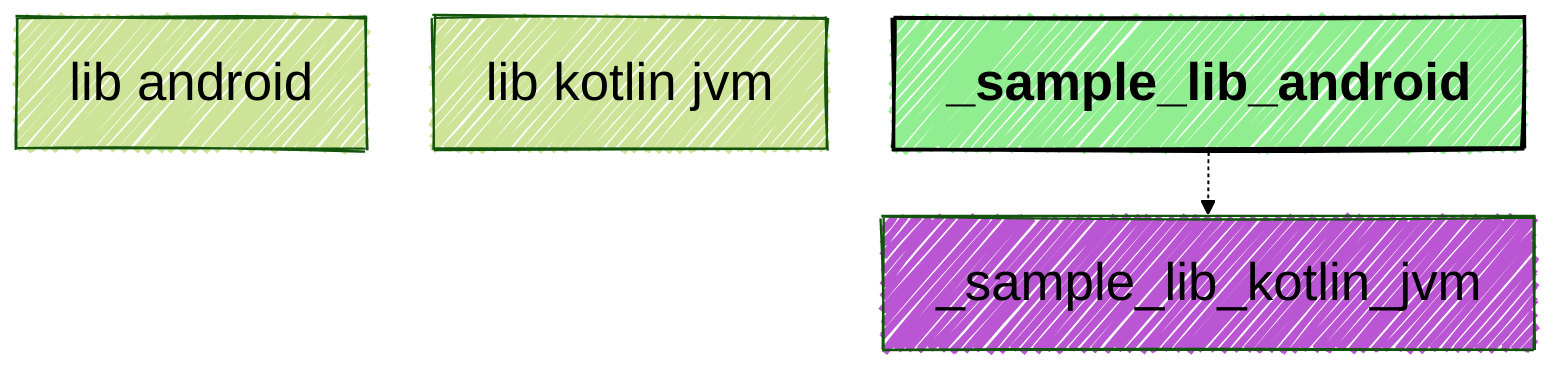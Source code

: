 ---
config:
  layout: elk
  look: handDrawn
  theme: forest
  elk:
    mergeEdges: true
    forceNodeModelOrder: true
    nodePlacementStrategy: LINEAR_SEGMENTS
    cycleBreakingStrategy: INTERACTIVE
    considerModelOrder: PREFER_EDGES
  themeVariables:
    background: #FFF
    fontFamily: arial
    lineColor: #55FF55
    primaryBorderColor: #FF5555
    primaryColor: #ABC123
    darkMode: true
    fontSize: 30px
    defaultLinkColor: #5555FF
---
graph TD
  lib_android["lib android"]
  lib_kotlin_jvm["lib kotlin jvm"]
  style _sample_lib_android fill:lightgreen,color:black,font-weight:bold,stroke:black,stroke-width:2px
  style _sample_lib_kotlin_jvm fill:mediumorchid,color:black
  _sample_lib_android -.-> _sample_lib_kotlin_jvm